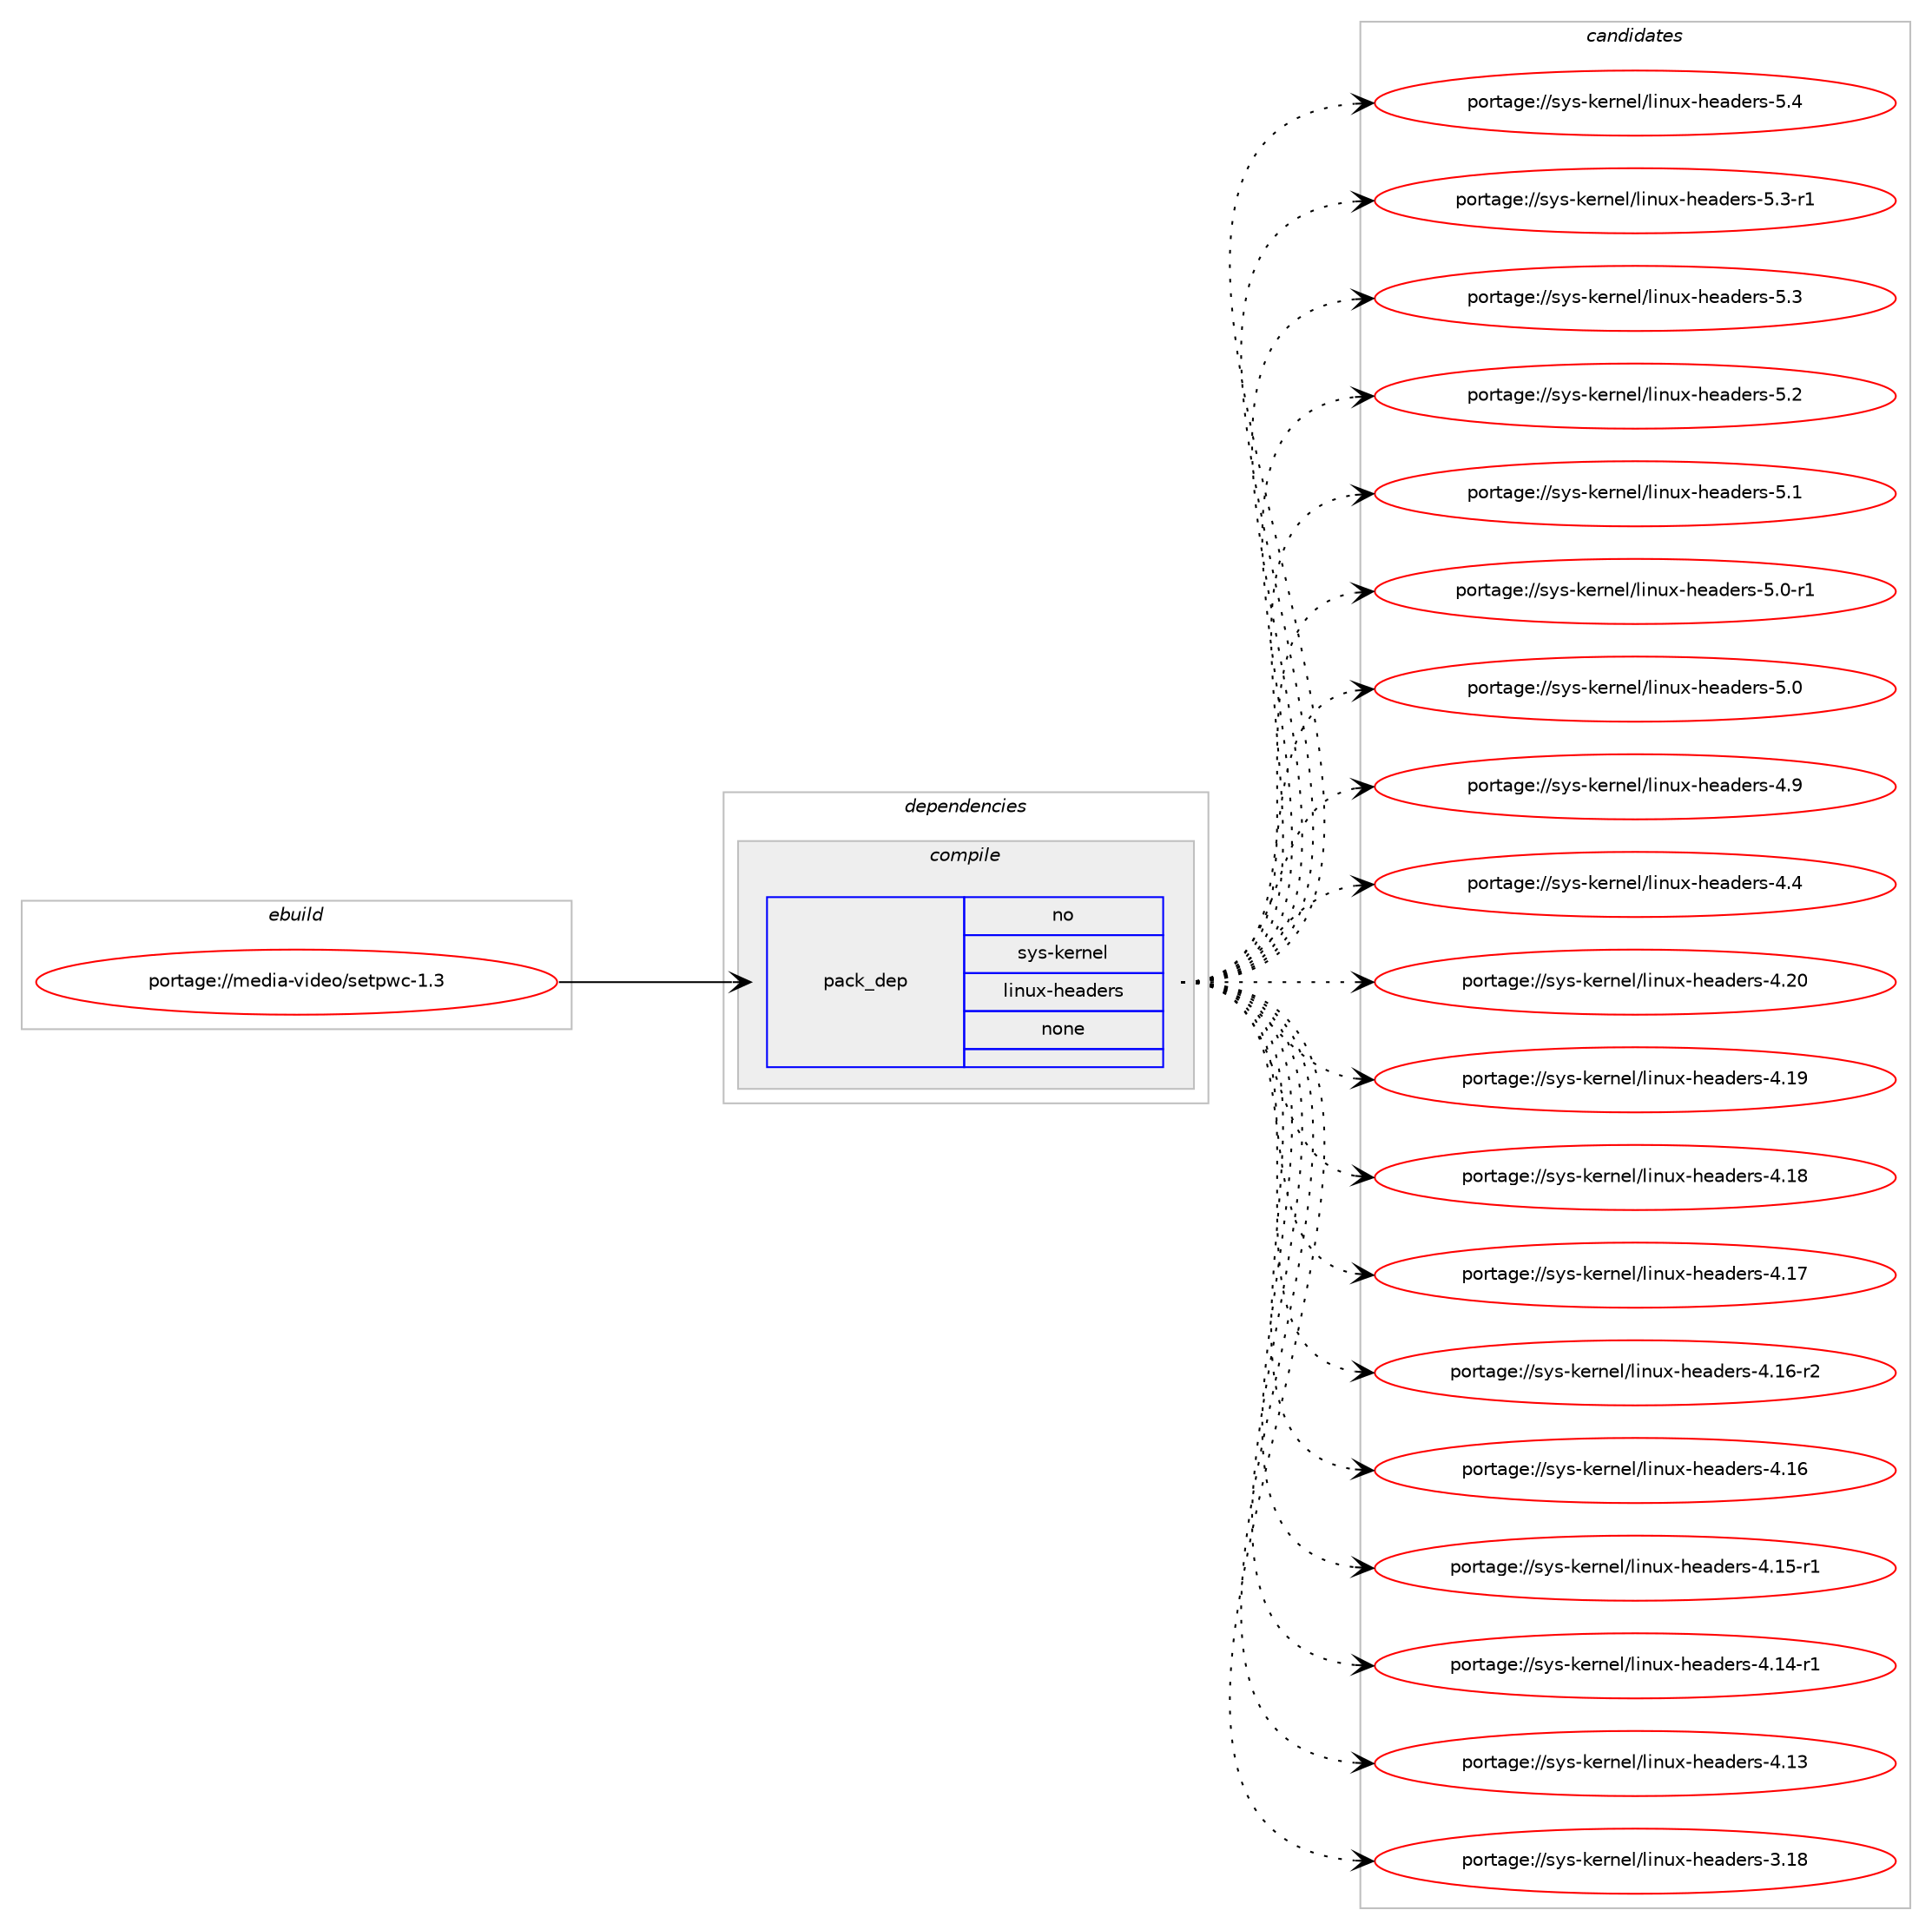 digraph prolog {

# *************
# Graph options
# *************

newrank=true;
concentrate=true;
compound=true;
graph [rankdir=LR,fontname=Helvetica,fontsize=10,ranksep=1.5];#, ranksep=2.5, nodesep=0.2];
edge  [arrowhead=vee];
node  [fontname=Helvetica,fontsize=10];

# **********
# The ebuild
# **********

subgraph cluster_leftcol {
color=gray;
rank=same;
label=<<i>ebuild</i>>;
id [label="portage://media-video/setpwc-1.3", color=red, width=4, href="../media-video/setpwc-1.3.svg"];
}

# ****************
# The dependencies
# ****************

subgraph cluster_midcol {
color=gray;
label=<<i>dependencies</i>>;
subgraph cluster_compile {
fillcolor="#eeeeee";
style=filled;
label=<<i>compile</i>>;
subgraph pack133452 {
dependency174530 [label=<<TABLE BORDER="0" CELLBORDER="1" CELLSPACING="0" CELLPADDING="4" WIDTH="220"><TR><TD ROWSPAN="6" CELLPADDING="30">pack_dep</TD></TR><TR><TD WIDTH="110">no</TD></TR><TR><TD>sys-kernel</TD></TR><TR><TD>linux-headers</TD></TR><TR><TD>none</TD></TR><TR><TD></TD></TR></TABLE>>, shape=none, color=blue];
}
id:e -> dependency174530:w [weight=20,style="solid",arrowhead="vee"];
}
subgraph cluster_compileandrun {
fillcolor="#eeeeee";
style=filled;
label=<<i>compile and run</i>>;
}
subgraph cluster_run {
fillcolor="#eeeeee";
style=filled;
label=<<i>run</i>>;
}
}

# **************
# The candidates
# **************

subgraph cluster_choices {
rank=same;
color=gray;
label=<<i>candidates</i>>;

subgraph choice133452 {
color=black;
nodesep=1;
choice1151211154510710111411010110847108105110117120451041019710010111411545534652 [label="portage://sys-kernel/linux-headers-5.4", color=red, width=4,href="../sys-kernel/linux-headers-5.4.svg"];
choice11512111545107101114110101108471081051101171204510410197100101114115455346514511449 [label="portage://sys-kernel/linux-headers-5.3-r1", color=red, width=4,href="../sys-kernel/linux-headers-5.3-r1.svg"];
choice1151211154510710111411010110847108105110117120451041019710010111411545534651 [label="portage://sys-kernel/linux-headers-5.3", color=red, width=4,href="../sys-kernel/linux-headers-5.3.svg"];
choice1151211154510710111411010110847108105110117120451041019710010111411545534650 [label="portage://sys-kernel/linux-headers-5.2", color=red, width=4,href="../sys-kernel/linux-headers-5.2.svg"];
choice1151211154510710111411010110847108105110117120451041019710010111411545534649 [label="portage://sys-kernel/linux-headers-5.1", color=red, width=4,href="../sys-kernel/linux-headers-5.1.svg"];
choice11512111545107101114110101108471081051101171204510410197100101114115455346484511449 [label="portage://sys-kernel/linux-headers-5.0-r1", color=red, width=4,href="../sys-kernel/linux-headers-5.0-r1.svg"];
choice1151211154510710111411010110847108105110117120451041019710010111411545534648 [label="portage://sys-kernel/linux-headers-5.0", color=red, width=4,href="../sys-kernel/linux-headers-5.0.svg"];
choice1151211154510710111411010110847108105110117120451041019710010111411545524657 [label="portage://sys-kernel/linux-headers-4.9", color=red, width=4,href="../sys-kernel/linux-headers-4.9.svg"];
choice1151211154510710111411010110847108105110117120451041019710010111411545524652 [label="portage://sys-kernel/linux-headers-4.4", color=red, width=4,href="../sys-kernel/linux-headers-4.4.svg"];
choice115121115451071011141101011084710810511011712045104101971001011141154552465048 [label="portage://sys-kernel/linux-headers-4.20", color=red, width=4,href="../sys-kernel/linux-headers-4.20.svg"];
choice115121115451071011141101011084710810511011712045104101971001011141154552464957 [label="portage://sys-kernel/linux-headers-4.19", color=red, width=4,href="../sys-kernel/linux-headers-4.19.svg"];
choice115121115451071011141101011084710810511011712045104101971001011141154552464956 [label="portage://sys-kernel/linux-headers-4.18", color=red, width=4,href="../sys-kernel/linux-headers-4.18.svg"];
choice115121115451071011141101011084710810511011712045104101971001011141154552464955 [label="portage://sys-kernel/linux-headers-4.17", color=red, width=4,href="../sys-kernel/linux-headers-4.17.svg"];
choice1151211154510710111411010110847108105110117120451041019710010111411545524649544511450 [label="portage://sys-kernel/linux-headers-4.16-r2", color=red, width=4,href="../sys-kernel/linux-headers-4.16-r2.svg"];
choice115121115451071011141101011084710810511011712045104101971001011141154552464954 [label="portage://sys-kernel/linux-headers-4.16", color=red, width=4,href="../sys-kernel/linux-headers-4.16.svg"];
choice1151211154510710111411010110847108105110117120451041019710010111411545524649534511449 [label="portage://sys-kernel/linux-headers-4.15-r1", color=red, width=4,href="../sys-kernel/linux-headers-4.15-r1.svg"];
choice1151211154510710111411010110847108105110117120451041019710010111411545524649524511449 [label="portage://sys-kernel/linux-headers-4.14-r1", color=red, width=4,href="../sys-kernel/linux-headers-4.14-r1.svg"];
choice115121115451071011141101011084710810511011712045104101971001011141154552464951 [label="portage://sys-kernel/linux-headers-4.13", color=red, width=4,href="../sys-kernel/linux-headers-4.13.svg"];
choice115121115451071011141101011084710810511011712045104101971001011141154551464956 [label="portage://sys-kernel/linux-headers-3.18", color=red, width=4,href="../sys-kernel/linux-headers-3.18.svg"];
dependency174530:e -> choice1151211154510710111411010110847108105110117120451041019710010111411545534652:w [style=dotted,weight="100"];
dependency174530:e -> choice11512111545107101114110101108471081051101171204510410197100101114115455346514511449:w [style=dotted,weight="100"];
dependency174530:e -> choice1151211154510710111411010110847108105110117120451041019710010111411545534651:w [style=dotted,weight="100"];
dependency174530:e -> choice1151211154510710111411010110847108105110117120451041019710010111411545534650:w [style=dotted,weight="100"];
dependency174530:e -> choice1151211154510710111411010110847108105110117120451041019710010111411545534649:w [style=dotted,weight="100"];
dependency174530:e -> choice11512111545107101114110101108471081051101171204510410197100101114115455346484511449:w [style=dotted,weight="100"];
dependency174530:e -> choice1151211154510710111411010110847108105110117120451041019710010111411545534648:w [style=dotted,weight="100"];
dependency174530:e -> choice1151211154510710111411010110847108105110117120451041019710010111411545524657:w [style=dotted,weight="100"];
dependency174530:e -> choice1151211154510710111411010110847108105110117120451041019710010111411545524652:w [style=dotted,weight="100"];
dependency174530:e -> choice115121115451071011141101011084710810511011712045104101971001011141154552465048:w [style=dotted,weight="100"];
dependency174530:e -> choice115121115451071011141101011084710810511011712045104101971001011141154552464957:w [style=dotted,weight="100"];
dependency174530:e -> choice115121115451071011141101011084710810511011712045104101971001011141154552464956:w [style=dotted,weight="100"];
dependency174530:e -> choice115121115451071011141101011084710810511011712045104101971001011141154552464955:w [style=dotted,weight="100"];
dependency174530:e -> choice1151211154510710111411010110847108105110117120451041019710010111411545524649544511450:w [style=dotted,weight="100"];
dependency174530:e -> choice115121115451071011141101011084710810511011712045104101971001011141154552464954:w [style=dotted,weight="100"];
dependency174530:e -> choice1151211154510710111411010110847108105110117120451041019710010111411545524649534511449:w [style=dotted,weight="100"];
dependency174530:e -> choice1151211154510710111411010110847108105110117120451041019710010111411545524649524511449:w [style=dotted,weight="100"];
dependency174530:e -> choice115121115451071011141101011084710810511011712045104101971001011141154552464951:w [style=dotted,weight="100"];
dependency174530:e -> choice115121115451071011141101011084710810511011712045104101971001011141154551464956:w [style=dotted,weight="100"];
}
}

}
